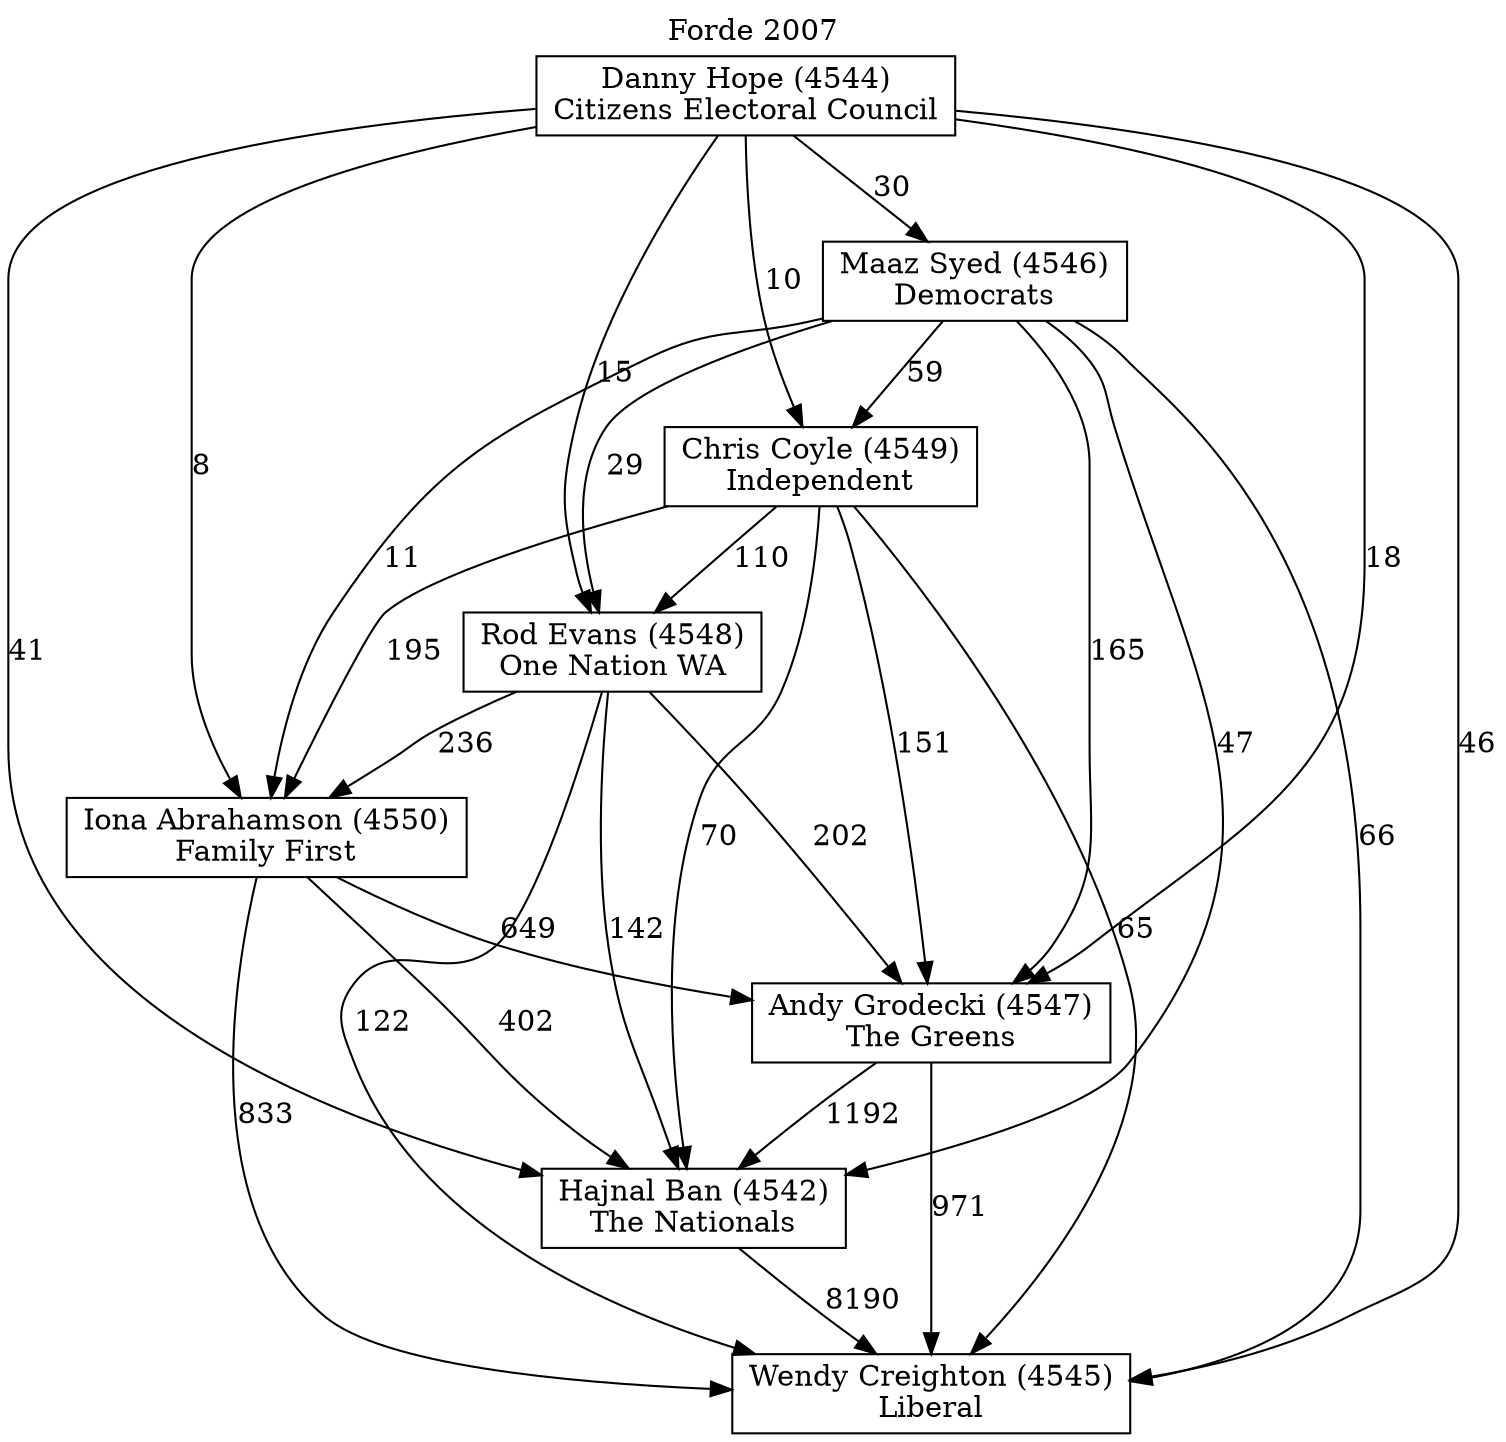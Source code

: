 // House preference flow
digraph "Wendy Creighton (4545)_Forde_2007" {
	graph [label="Forde 2007" labelloc=t mclimit=10]
	node [shape=box]
	"Wendy Creighton (4545)" [label="Wendy Creighton (4545)
Liberal"]
	"Hajnal Ban (4542)" [label="Hajnal Ban (4542)
The Nationals"]
	"Andy Grodecki (4547)" [label="Andy Grodecki (4547)
The Greens"]
	"Iona Abrahamson (4550)" [label="Iona Abrahamson (4550)
Family First"]
	"Rod Evans (4548)" [label="Rod Evans (4548)
One Nation WA"]
	"Chris Coyle (4549)" [label="Chris Coyle (4549)
Independent"]
	"Maaz Syed (4546)" [label="Maaz Syed (4546)
Democrats"]
	"Danny Hope (4544)" [label="Danny Hope (4544)
Citizens Electoral Council"]
	"Hajnal Ban (4542)" -> "Wendy Creighton (4545)" [label=8190]
	"Andy Grodecki (4547)" -> "Hajnal Ban (4542)" [label=1192]
	"Iona Abrahamson (4550)" -> "Andy Grodecki (4547)" [label=649]
	"Rod Evans (4548)" -> "Iona Abrahamson (4550)" [label=236]
	"Chris Coyle (4549)" -> "Rod Evans (4548)" [label=110]
	"Maaz Syed (4546)" -> "Chris Coyle (4549)" [label=59]
	"Danny Hope (4544)" -> "Maaz Syed (4546)" [label=30]
	"Andy Grodecki (4547)" -> "Wendy Creighton (4545)" [label=971]
	"Iona Abrahamson (4550)" -> "Wendy Creighton (4545)" [label=833]
	"Rod Evans (4548)" -> "Wendy Creighton (4545)" [label=122]
	"Chris Coyle (4549)" -> "Wendy Creighton (4545)" [label=65]
	"Maaz Syed (4546)" -> "Wendy Creighton (4545)" [label=66]
	"Danny Hope (4544)" -> "Wendy Creighton (4545)" [label=46]
	"Danny Hope (4544)" -> "Chris Coyle (4549)" [label=10]
	"Maaz Syed (4546)" -> "Rod Evans (4548)" [label=29]
	"Danny Hope (4544)" -> "Rod Evans (4548)" [label=15]
	"Chris Coyle (4549)" -> "Iona Abrahamson (4550)" [label=195]
	"Maaz Syed (4546)" -> "Iona Abrahamson (4550)" [label=11]
	"Danny Hope (4544)" -> "Iona Abrahamson (4550)" [label=8]
	"Rod Evans (4548)" -> "Andy Grodecki (4547)" [label=202]
	"Chris Coyle (4549)" -> "Andy Grodecki (4547)" [label=151]
	"Maaz Syed (4546)" -> "Andy Grodecki (4547)" [label=165]
	"Danny Hope (4544)" -> "Andy Grodecki (4547)" [label=18]
	"Iona Abrahamson (4550)" -> "Hajnal Ban (4542)" [label=402]
	"Rod Evans (4548)" -> "Hajnal Ban (4542)" [label=142]
	"Chris Coyle (4549)" -> "Hajnal Ban (4542)" [label=70]
	"Maaz Syed (4546)" -> "Hajnal Ban (4542)" [label=47]
	"Danny Hope (4544)" -> "Hajnal Ban (4542)" [label=41]
}
